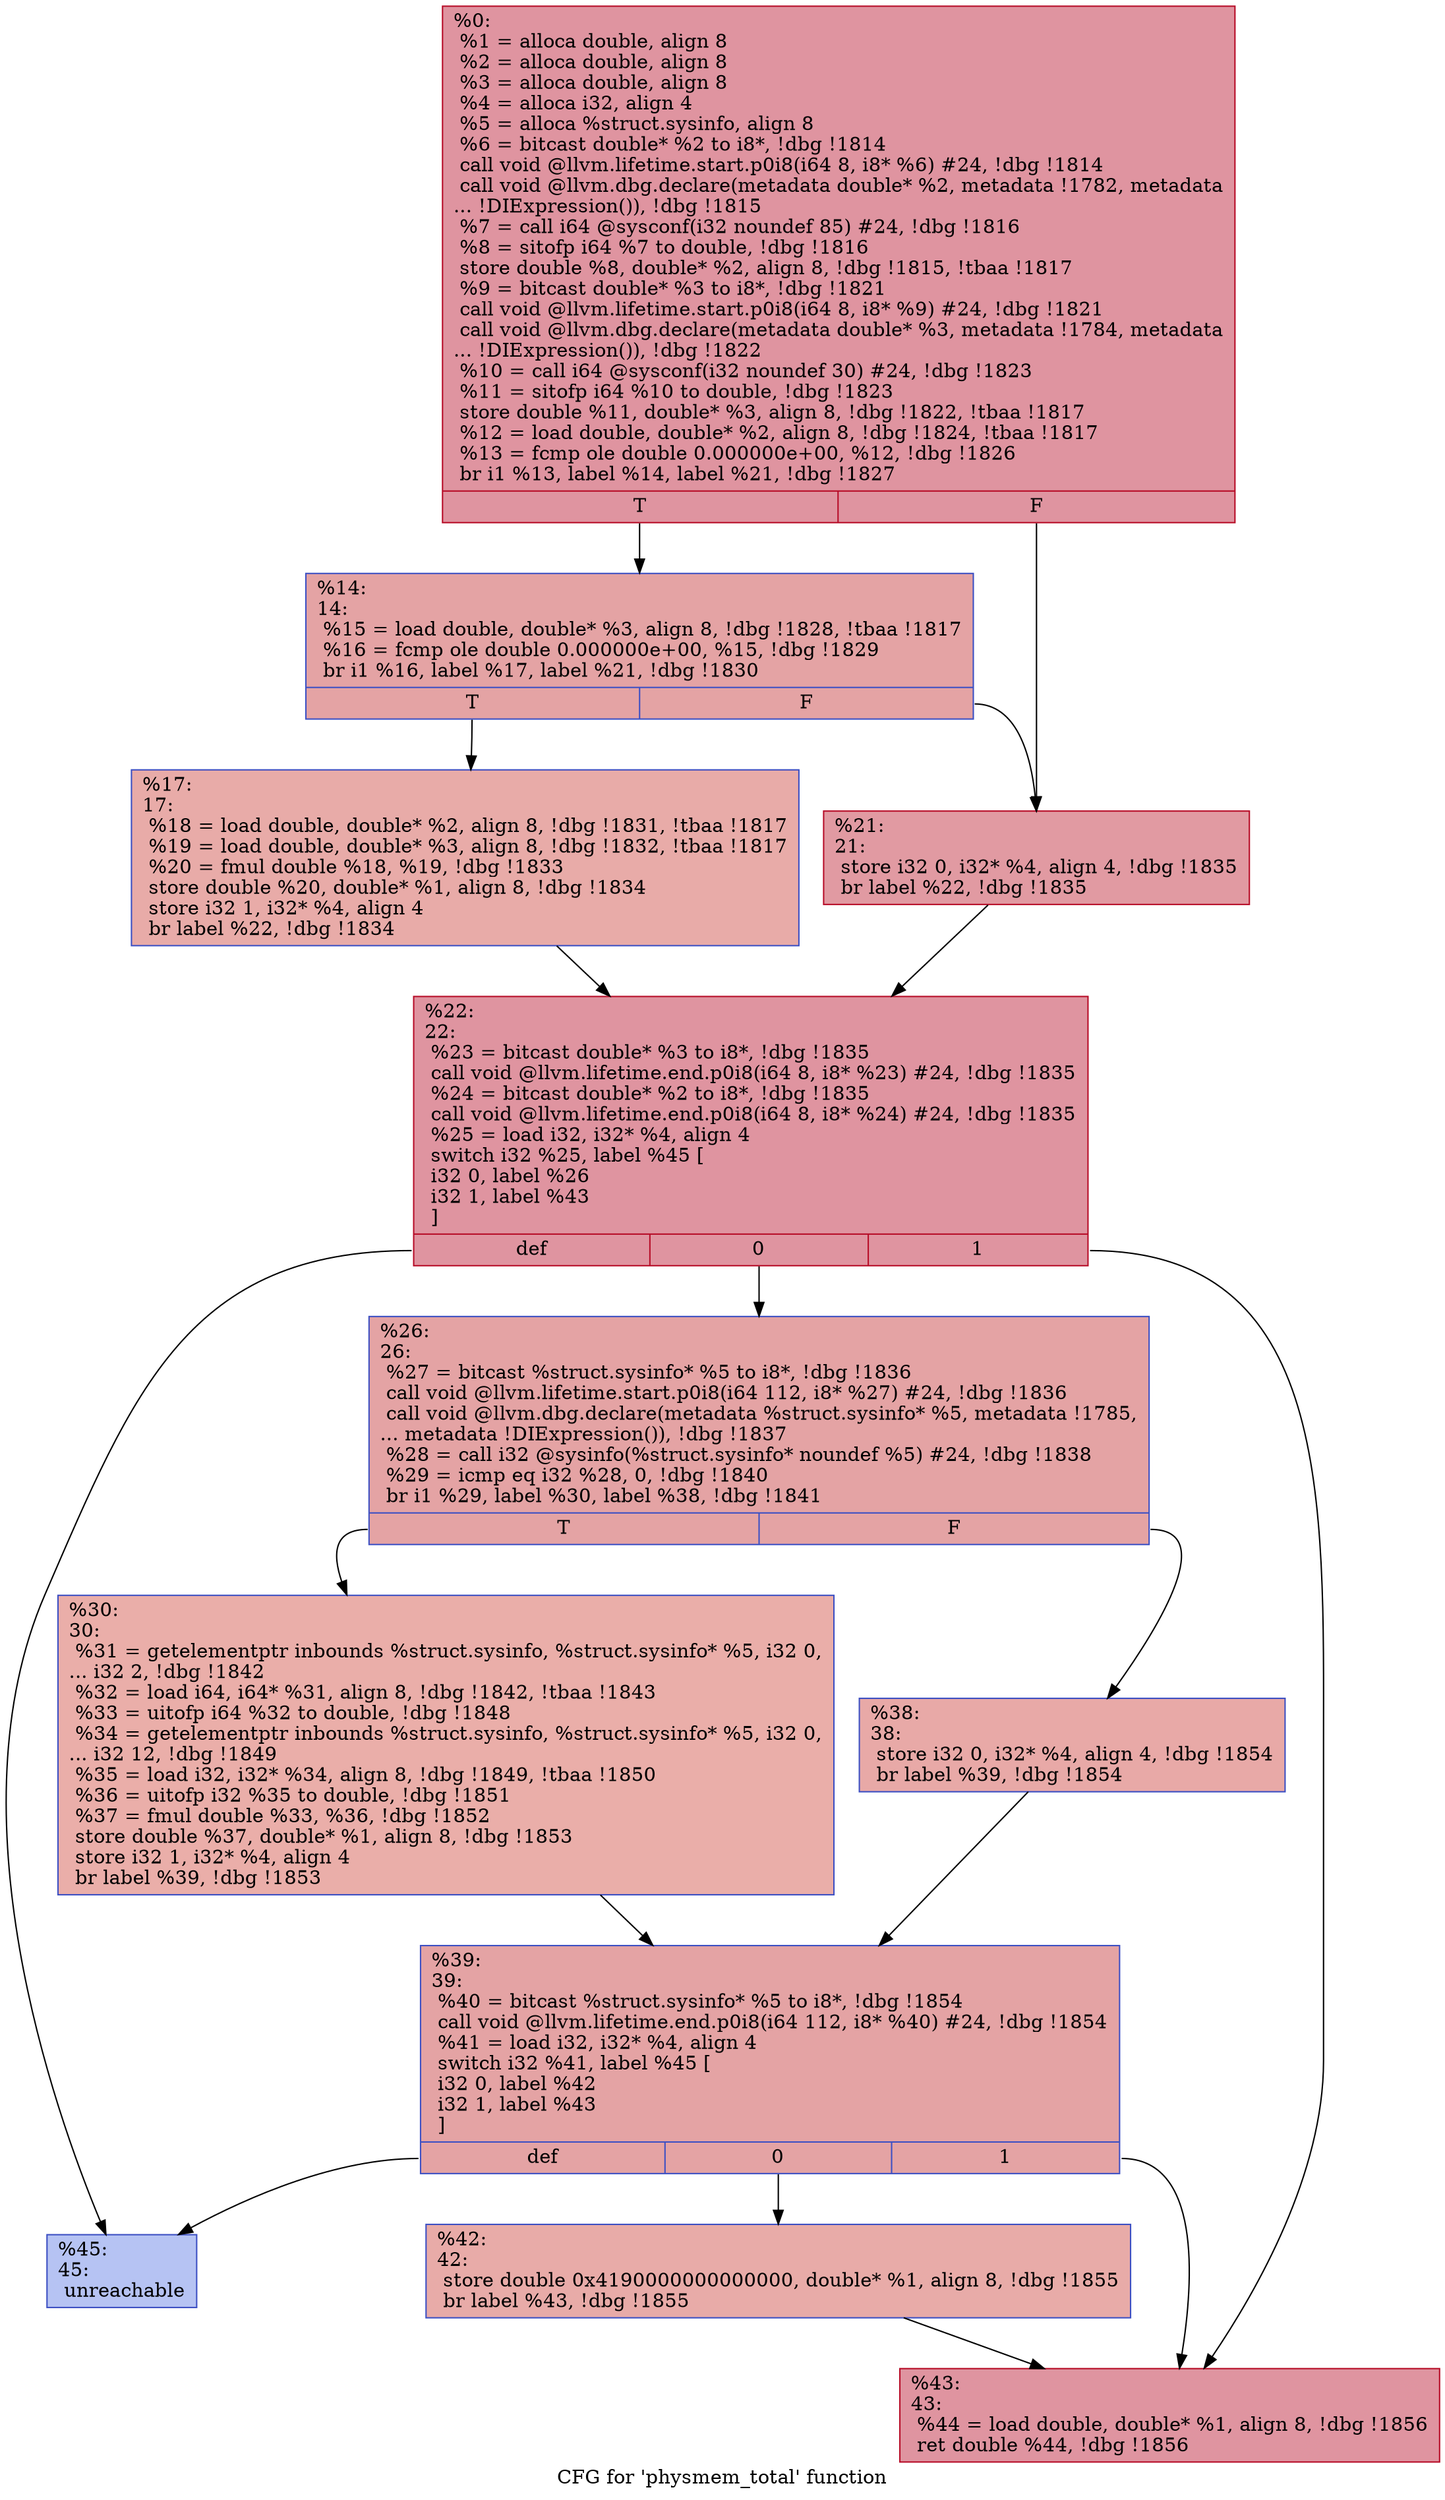 digraph "CFG for 'physmem_total' function" {
	label="CFG for 'physmem_total' function";

	Node0x26f01b0 [shape=record,color="#b70d28ff", style=filled, fillcolor="#b70d2870",label="{%0:\l  %1 = alloca double, align 8\l  %2 = alloca double, align 8\l  %3 = alloca double, align 8\l  %4 = alloca i32, align 4\l  %5 = alloca %struct.sysinfo, align 8\l  %6 = bitcast double* %2 to i8*, !dbg !1814\l  call void @llvm.lifetime.start.p0i8(i64 8, i8* %6) #24, !dbg !1814\l  call void @llvm.dbg.declare(metadata double* %2, metadata !1782, metadata\l... !DIExpression()), !dbg !1815\l  %7 = call i64 @sysconf(i32 noundef 85) #24, !dbg !1816\l  %8 = sitofp i64 %7 to double, !dbg !1816\l  store double %8, double* %2, align 8, !dbg !1815, !tbaa !1817\l  %9 = bitcast double* %3 to i8*, !dbg !1821\l  call void @llvm.lifetime.start.p0i8(i64 8, i8* %9) #24, !dbg !1821\l  call void @llvm.dbg.declare(metadata double* %3, metadata !1784, metadata\l... !DIExpression()), !dbg !1822\l  %10 = call i64 @sysconf(i32 noundef 30) #24, !dbg !1823\l  %11 = sitofp i64 %10 to double, !dbg !1823\l  store double %11, double* %3, align 8, !dbg !1822, !tbaa !1817\l  %12 = load double, double* %2, align 8, !dbg !1824, !tbaa !1817\l  %13 = fcmp ole double 0.000000e+00, %12, !dbg !1826\l  br i1 %13, label %14, label %21, !dbg !1827\l|{<s0>T|<s1>F}}"];
	Node0x26f01b0:s0 -> Node0x26f0270;
	Node0x26f01b0:s1 -> Node0x26f0310;
	Node0x26f0270 [shape=record,color="#3d50c3ff", style=filled, fillcolor="#c32e3170",label="{%14:\l14:                                               \l  %15 = load double, double* %3, align 8, !dbg !1828, !tbaa !1817\l  %16 = fcmp ole double 0.000000e+00, %15, !dbg !1829\l  br i1 %16, label %17, label %21, !dbg !1830\l|{<s0>T|<s1>F}}"];
	Node0x26f0270:s0 -> Node0x26f02c0;
	Node0x26f0270:s1 -> Node0x26f0310;
	Node0x26f02c0 [shape=record,color="#3d50c3ff", style=filled, fillcolor="#cc403a70",label="{%17:\l17:                                               \l  %18 = load double, double* %2, align 8, !dbg !1831, !tbaa !1817\l  %19 = load double, double* %3, align 8, !dbg !1832, !tbaa !1817\l  %20 = fmul double %18, %19, !dbg !1833\l  store double %20, double* %1, align 8, !dbg !1834\l  store i32 1, i32* %4, align 4\l  br label %22, !dbg !1834\l}"];
	Node0x26f02c0 -> Node0x26f0360;
	Node0x26f0310 [shape=record,color="#b70d28ff", style=filled, fillcolor="#bb1b2c70",label="{%21:\l21:                                               \l  store i32 0, i32* %4, align 4, !dbg !1835\l  br label %22, !dbg !1835\l}"];
	Node0x26f0310 -> Node0x26f0360;
	Node0x26f0360 [shape=record,color="#b70d28ff", style=filled, fillcolor="#b70d2870",label="{%22:\l22:                                               \l  %23 = bitcast double* %3 to i8*, !dbg !1835\l  call void @llvm.lifetime.end.p0i8(i64 8, i8* %23) #24, !dbg !1835\l  %24 = bitcast double* %2 to i8*, !dbg !1835\l  call void @llvm.lifetime.end.p0i8(i64 8, i8* %24) #24, !dbg !1835\l  %25 = load i32, i32* %4, align 4\l  switch i32 %25, label %45 [\l    i32 0, label %26\l    i32 1, label %43\l  ]\l|{<s0>def|<s1>0|<s2>1}}"];
	Node0x26f0360:s0 -> Node0x26f0590;
	Node0x26f0360:s1 -> Node0x26f03b0;
	Node0x26f0360:s2 -> Node0x26f0540;
	Node0x26f03b0 [shape=record,color="#3d50c3ff", style=filled, fillcolor="#c32e3170",label="{%26:\l26:                                               \l  %27 = bitcast %struct.sysinfo* %5 to i8*, !dbg !1836\l  call void @llvm.lifetime.start.p0i8(i64 112, i8* %27) #24, !dbg !1836\l  call void @llvm.dbg.declare(metadata %struct.sysinfo* %5, metadata !1785,\l... metadata !DIExpression()), !dbg !1837\l  %28 = call i32 @sysinfo(%struct.sysinfo* noundef %5) #24, !dbg !1838\l  %29 = icmp eq i32 %28, 0, !dbg !1840\l  br i1 %29, label %30, label %38, !dbg !1841\l|{<s0>T|<s1>F}}"];
	Node0x26f03b0:s0 -> Node0x26f0400;
	Node0x26f03b0:s1 -> Node0x26f0450;
	Node0x26f0400 [shape=record,color="#3d50c3ff", style=filled, fillcolor="#d0473d70",label="{%30:\l30:                                               \l  %31 = getelementptr inbounds %struct.sysinfo, %struct.sysinfo* %5, i32 0,\l... i32 2, !dbg !1842\l  %32 = load i64, i64* %31, align 8, !dbg !1842, !tbaa !1843\l  %33 = uitofp i64 %32 to double, !dbg !1848\l  %34 = getelementptr inbounds %struct.sysinfo, %struct.sysinfo* %5, i32 0,\l... i32 12, !dbg !1849\l  %35 = load i32, i32* %34, align 8, !dbg !1849, !tbaa !1850\l  %36 = uitofp i32 %35 to double, !dbg !1851\l  %37 = fmul double %33, %36, !dbg !1852\l  store double %37, double* %1, align 8, !dbg !1853\l  store i32 1, i32* %4, align 4\l  br label %39, !dbg !1853\l}"];
	Node0x26f0400 -> Node0x26f04a0;
	Node0x26f0450 [shape=record,color="#3d50c3ff", style=filled, fillcolor="#ca3b3770",label="{%38:\l38:                                               \l  store i32 0, i32* %4, align 4, !dbg !1854\l  br label %39, !dbg !1854\l}"];
	Node0x26f0450 -> Node0x26f04a0;
	Node0x26f04a0 [shape=record,color="#3d50c3ff", style=filled, fillcolor="#c32e3170",label="{%39:\l39:                                               \l  %40 = bitcast %struct.sysinfo* %5 to i8*, !dbg !1854\l  call void @llvm.lifetime.end.p0i8(i64 112, i8* %40) #24, !dbg !1854\l  %41 = load i32, i32* %4, align 4\l  switch i32 %41, label %45 [\l    i32 0, label %42\l    i32 1, label %43\l  ]\l|{<s0>def|<s1>0|<s2>1}}"];
	Node0x26f04a0:s0 -> Node0x26f0590;
	Node0x26f04a0:s1 -> Node0x26f04f0;
	Node0x26f04a0:s2 -> Node0x26f0540;
	Node0x26f04f0 [shape=record,color="#3d50c3ff", style=filled, fillcolor="#cc403a70",label="{%42:\l42:                                               \l  store double 0x4190000000000000, double* %1, align 8, !dbg !1855\l  br label %43, !dbg !1855\l}"];
	Node0x26f04f0 -> Node0x26f0540;
	Node0x26f0540 [shape=record,color="#b70d28ff", style=filled, fillcolor="#b70d2870",label="{%43:\l43:                                               \l  %44 = load double, double* %1, align 8, !dbg !1856\l  ret double %44, !dbg !1856\l}"];
	Node0x26f0590 [shape=record,color="#3d50c3ff", style=filled, fillcolor="#5977e370",label="{%45:\l45:                                               \l  unreachable\l}"];
}
